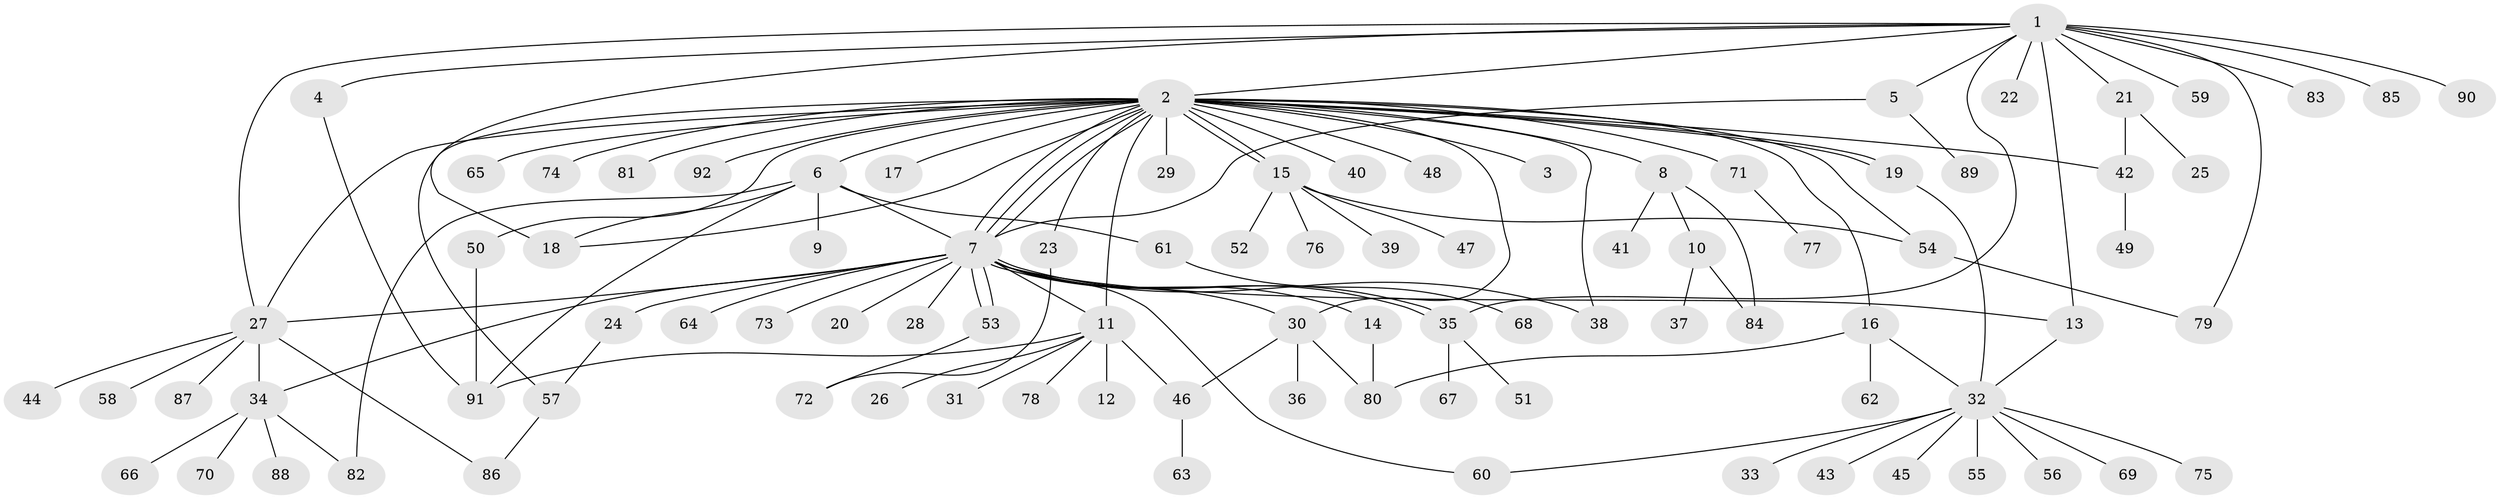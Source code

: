 // Generated by graph-tools (version 1.1) at 2025/14/03/09/25 04:14:22]
// undirected, 92 vertices, 126 edges
graph export_dot {
graph [start="1"]
  node [color=gray90,style=filled];
  1;
  2;
  3;
  4;
  5;
  6;
  7;
  8;
  9;
  10;
  11;
  12;
  13;
  14;
  15;
  16;
  17;
  18;
  19;
  20;
  21;
  22;
  23;
  24;
  25;
  26;
  27;
  28;
  29;
  30;
  31;
  32;
  33;
  34;
  35;
  36;
  37;
  38;
  39;
  40;
  41;
  42;
  43;
  44;
  45;
  46;
  47;
  48;
  49;
  50;
  51;
  52;
  53;
  54;
  55;
  56;
  57;
  58;
  59;
  60;
  61;
  62;
  63;
  64;
  65;
  66;
  67;
  68;
  69;
  70;
  71;
  72;
  73;
  74;
  75;
  76;
  77;
  78;
  79;
  80;
  81;
  82;
  83;
  84;
  85;
  86;
  87;
  88;
  89;
  90;
  91;
  92;
  1 -- 2;
  1 -- 4;
  1 -- 5;
  1 -- 13;
  1 -- 18;
  1 -- 21;
  1 -- 22;
  1 -- 27;
  1 -- 35;
  1 -- 59;
  1 -- 79;
  1 -- 83;
  1 -- 85;
  1 -- 90;
  2 -- 3;
  2 -- 6;
  2 -- 7;
  2 -- 7;
  2 -- 7;
  2 -- 8;
  2 -- 11;
  2 -- 15;
  2 -- 15;
  2 -- 16;
  2 -- 17;
  2 -- 18;
  2 -- 19;
  2 -- 19;
  2 -- 23;
  2 -- 27;
  2 -- 29;
  2 -- 30;
  2 -- 38;
  2 -- 40;
  2 -- 42;
  2 -- 48;
  2 -- 50;
  2 -- 54;
  2 -- 57;
  2 -- 65;
  2 -- 71;
  2 -- 74;
  2 -- 81;
  2 -- 92;
  4 -- 91;
  5 -- 7;
  5 -- 89;
  6 -- 7;
  6 -- 9;
  6 -- 18;
  6 -- 61;
  6 -- 82;
  6 -- 91;
  7 -- 11;
  7 -- 13;
  7 -- 14;
  7 -- 20;
  7 -- 24;
  7 -- 27;
  7 -- 28;
  7 -- 30;
  7 -- 34;
  7 -- 35;
  7 -- 35;
  7 -- 38;
  7 -- 53;
  7 -- 53;
  7 -- 60;
  7 -- 64;
  7 -- 73;
  8 -- 10;
  8 -- 41;
  8 -- 84;
  10 -- 37;
  10 -- 84;
  11 -- 12;
  11 -- 26;
  11 -- 31;
  11 -- 46;
  11 -- 78;
  11 -- 91;
  13 -- 32;
  14 -- 80;
  15 -- 39;
  15 -- 47;
  15 -- 52;
  15 -- 54;
  15 -- 76;
  16 -- 32;
  16 -- 62;
  16 -- 80;
  19 -- 32;
  21 -- 25;
  21 -- 42;
  23 -- 72;
  24 -- 57;
  27 -- 34;
  27 -- 44;
  27 -- 58;
  27 -- 86;
  27 -- 87;
  30 -- 36;
  30 -- 46;
  30 -- 80;
  32 -- 33;
  32 -- 43;
  32 -- 45;
  32 -- 55;
  32 -- 56;
  32 -- 60;
  32 -- 69;
  32 -- 75;
  34 -- 66;
  34 -- 70;
  34 -- 82;
  34 -- 88;
  35 -- 51;
  35 -- 67;
  42 -- 49;
  46 -- 63;
  50 -- 91;
  53 -- 72;
  54 -- 79;
  57 -- 86;
  61 -- 68;
  71 -- 77;
}
